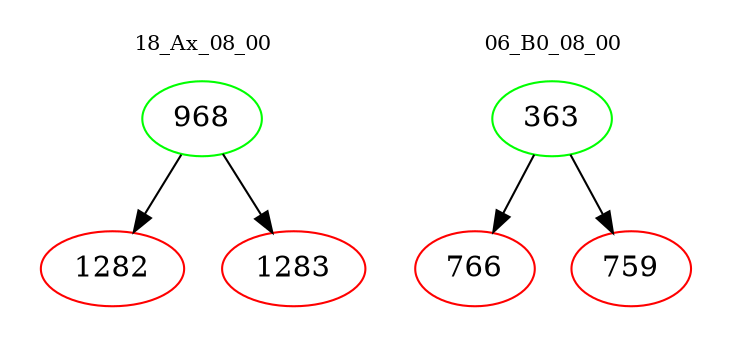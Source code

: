 digraph{
subgraph cluster_0 {
color = white
label = "18_Ax_08_00";
fontsize=10;
T0_968 [label="968", color="green"]
T0_968 -> T0_1282 [color="black"]
T0_1282 [label="1282", color="red"]
T0_968 -> T0_1283 [color="black"]
T0_1283 [label="1283", color="red"]
}
subgraph cluster_1 {
color = white
label = "06_B0_08_00";
fontsize=10;
T1_363 [label="363", color="green"]
T1_363 -> T1_766 [color="black"]
T1_766 [label="766", color="red"]
T1_363 -> T1_759 [color="black"]
T1_759 [label="759", color="red"]
}
}
